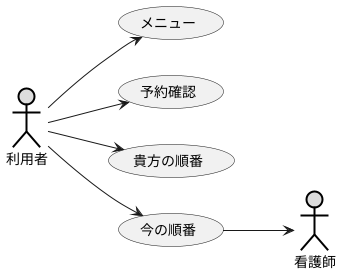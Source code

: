 @startuml 演習6-3_ユースケース図_診察予約システム
left to right direction
actor 利用者 as user #DDDDDD;line:black;line.bold;
actor 看護師 as nurse #DDDDDD;line:black;line.bold;

usecase メニュー as menu
usecase 予約確認 as confirm
usecase 貴方の順番 as order
usecase 今の順番 as ordernow


user --> menu
user --> confirm
user --> order
user --> ordernow

ordernow --> nurse
@endumls